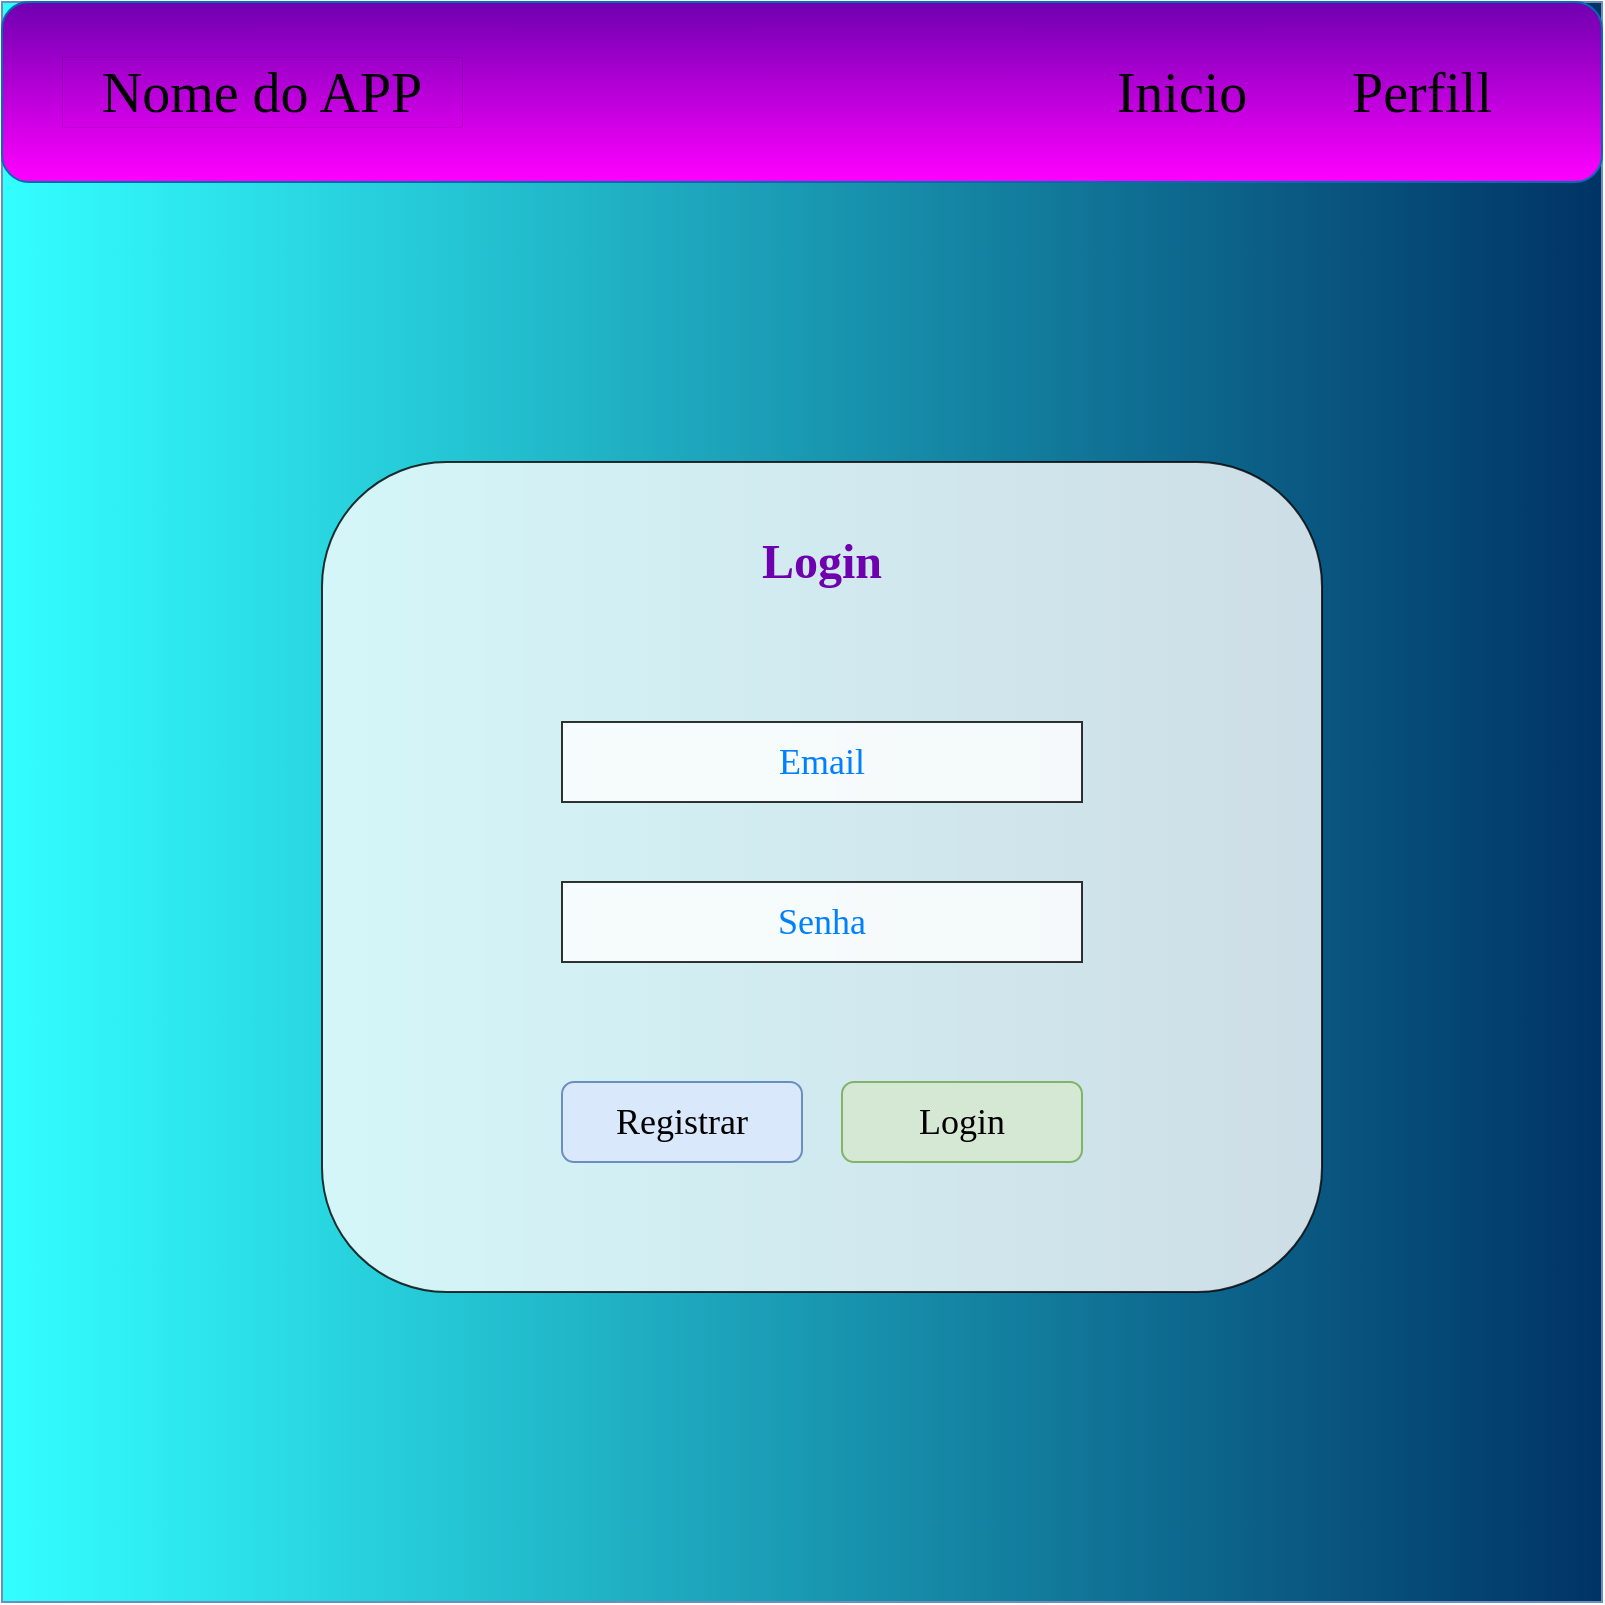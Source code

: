<mxfile version="20.1.1" type="github" pages="2">
  <diagram name="login_page" id="dBoqydelupZ1GTP7Hw7v">
    <mxGraphModel dx="1335" dy="737" grid="1" gridSize="10" guides="1" tooltips="1" connect="1" arrows="1" fold="1" page="1" pageScale="1" pageWidth="827" pageHeight="1169" math="0" shadow="0">
      <root>
        <mxCell id="wT64SqqTBo3-2tzYM_E7-0" />
        <mxCell id="wT64SqqTBo3-2tzYM_E7-1" parent="wT64SqqTBo3-2tzYM_E7-0" />
        <mxCell id="wT64SqqTBo3-2tzYM_E7-2" value="" style="whiteSpace=wrap;html=1;aspect=fixed;fillColor=#003366;strokeColor=#6c8ebf;rounded=0;glass=0;gradientColor=#33FFFF;gradientDirection=west;" parent="wT64SqqTBo3-2tzYM_E7-1" vertex="1">
          <mxGeometry x="110" y="100" width="800" height="800" as="geometry" />
        </mxCell>
        <mxCell id="wT64SqqTBo3-2tzYM_E7-3" value="" style="rounded=1;whiteSpace=wrap;html=1;glass=0;fillColor=#6F00B0;strokeColor=#006EAF;fontColor=#ffffff;gradientColor=#FF00FF;gradientDirection=south;" parent="wT64SqqTBo3-2tzYM_E7-1" vertex="1">
          <mxGeometry x="110" y="100" width="800" height="90" as="geometry" />
        </mxCell>
        <mxCell id="8TK4HWeNGpGNzOU6ZIZe-2" value="" style="rounded=1;whiteSpace=wrap;html=1;glass=0;opacity=80;" parent="wT64SqqTBo3-2tzYM_E7-1" vertex="1">
          <mxGeometry x="270" y="330" width="500" height="415" as="geometry" />
        </mxCell>
        <mxCell id="8TK4HWeNGpGNzOU6ZIZe-3" value="&lt;h1&gt;&lt;font color=&quot;#6F00B0&quot;&gt;&lt;b&gt;Login&lt;/b&gt;&lt;/font&gt;&lt;/h1&gt;" style="rounded=0;whiteSpace=wrap;html=1;glass=0;strokeColor=none;labelBackgroundColor=none;labelBorderColor=none;fontFamily=Comic Sans MS;fillColor=none;" parent="wT64SqqTBo3-2tzYM_E7-1" vertex="1">
          <mxGeometry x="460" y="350" width="120" height="60" as="geometry" />
        </mxCell>
        <mxCell id="8TK4HWeNGpGNzOU6ZIZe-4" value="&lt;font style=&quot;font-size: 18px;&quot;&gt;Email&lt;/font&gt;" style="rounded=0;whiteSpace=wrap;html=1;glass=0;fontColor=#007FFF;opacity=80;fontSize=18;fontFamily=Comic Sans MS;" parent="wT64SqqTBo3-2tzYM_E7-1" vertex="1">
          <mxGeometry x="390" y="460" width="260" height="40" as="geometry" />
        </mxCell>
        <mxCell id="8TK4HWeNGpGNzOU6ZIZe-5" value="Senha" style="rounded=0;whiteSpace=wrap;html=1;glass=0;fontColor=#007FFF;opacity=80;fontSize=18;fontFamily=Comic Sans MS;" parent="wT64SqqTBo3-2tzYM_E7-1" vertex="1">
          <mxGeometry x="390" y="540" width="260" height="40" as="geometry" />
        </mxCell>
        <mxCell id="k2zRmFmEMqDHIUqpRmNH-1" value="Login" style="rounded=1;whiteSpace=wrap;html=1;fontFamily=Comic Sans MS;fontSize=18;fillColor=#d5e8d4;strokeColor=#82b366;" vertex="1" parent="wT64SqqTBo3-2tzYM_E7-1">
          <mxGeometry x="530" y="640" width="120" height="40" as="geometry" />
        </mxCell>
        <UserObject label="Registrar" link="data:page/id,ikWqVtoDlRdvJ5RdTeKK" id="k2zRmFmEMqDHIUqpRmNH-2">
          <mxCell style="rounded=1;whiteSpace=wrap;html=1;fontFamily=Comic Sans MS;fontSize=18;fillColor=#dae8fc;strokeColor=#6c8ebf;" vertex="1" parent="wT64SqqTBo3-2tzYM_E7-1">
            <mxGeometry x="390" y="640" width="120" height="40" as="geometry" />
          </mxCell>
        </UserObject>
        <mxCell id="k2zRmFmEMqDHIUqpRmNH-3" value="Nome do APP" style="rounded=0;html=1;labelBackgroundColor=none;labelBorderColor=none;fontFamily=Comic Sans MS;fontSize=28;fillColor=none;fontColor=default;shadow=0;sketch=0;glass=0;whiteSpace=wrap;strokeWidth=0;" vertex="1" parent="wT64SqqTBo3-2tzYM_E7-1">
          <mxGeometry x="140" y="127.5" width="200" height="35" as="geometry" />
        </mxCell>
        <mxCell id="k2zRmFmEMqDHIUqpRmNH-5" value="Inicio" style="text;html=1;strokeColor=none;fillColor=none;align=center;verticalAlign=middle;whiteSpace=wrap;rounded=0;shadow=0;glass=0;labelBackgroundColor=none;labelBorderColor=none;sketch=0;fontFamily=Comic Sans MS;fontSize=28;fontColor=default;" vertex="1" parent="wT64SqqTBo3-2tzYM_E7-1">
          <mxGeometry x="670" y="130" width="60" height="30" as="geometry" />
        </mxCell>
        <mxCell id="k2zRmFmEMqDHIUqpRmNH-6" value="Perfill" style="text;html=1;strokeColor=none;fillColor=none;align=center;verticalAlign=middle;whiteSpace=wrap;rounded=0;shadow=0;glass=0;labelBackgroundColor=none;labelBorderColor=none;sketch=0;fontFamily=Comic Sans MS;fontSize=28;fontColor=default;" vertex="1" parent="wT64SqqTBo3-2tzYM_E7-1">
          <mxGeometry x="790" y="111.25" width="60" height="67.5" as="geometry" />
        </mxCell>
      </root>
    </mxGraphModel>
  </diagram>
  <diagram id="ikWqVtoDlRdvJ5RdTeKK" name="registration_page">
    <mxGraphModel dx="868" dy="479" grid="1" gridSize="10" guides="1" tooltips="1" connect="1" arrows="1" fold="1" page="1" pageScale="1" pageWidth="827" pageHeight="1169" math="0" shadow="0">
      <root>
        <mxCell id="0" />
        <mxCell id="1" parent="0" />
        <mxCell id="2WrMjN3wbLYy6wQ8JXzP-2" value="" style="whiteSpace=wrap;html=1;aspect=fixed;fillColor=#dae8fc;strokeColor=#6c8ebf;rounded=0;glass=0;" parent="1" vertex="1">
          <mxGeometry x="110" y="100" width="800" height="800" as="geometry" />
        </mxCell>
        <mxCell id="2WrMjN3wbLYy6wQ8JXzP-4" value="" style="rounded=1;whiteSpace=wrap;html=1;glass=0;" parent="1" vertex="1">
          <mxGeometry x="110" y="100" width="800" height="60" as="geometry" />
        </mxCell>
        <mxCell id="2WrMjN3wbLYy6wQ8JXzP-8" value="" style="rounded=0;whiteSpace=wrap;html=1;glass=0;direction=south;" parent="1" vertex="1">
          <mxGeometry x="110" y="200" width="130" height="620" as="geometry" />
        </mxCell>
      </root>
    </mxGraphModel>
  </diagram>
</mxfile>
